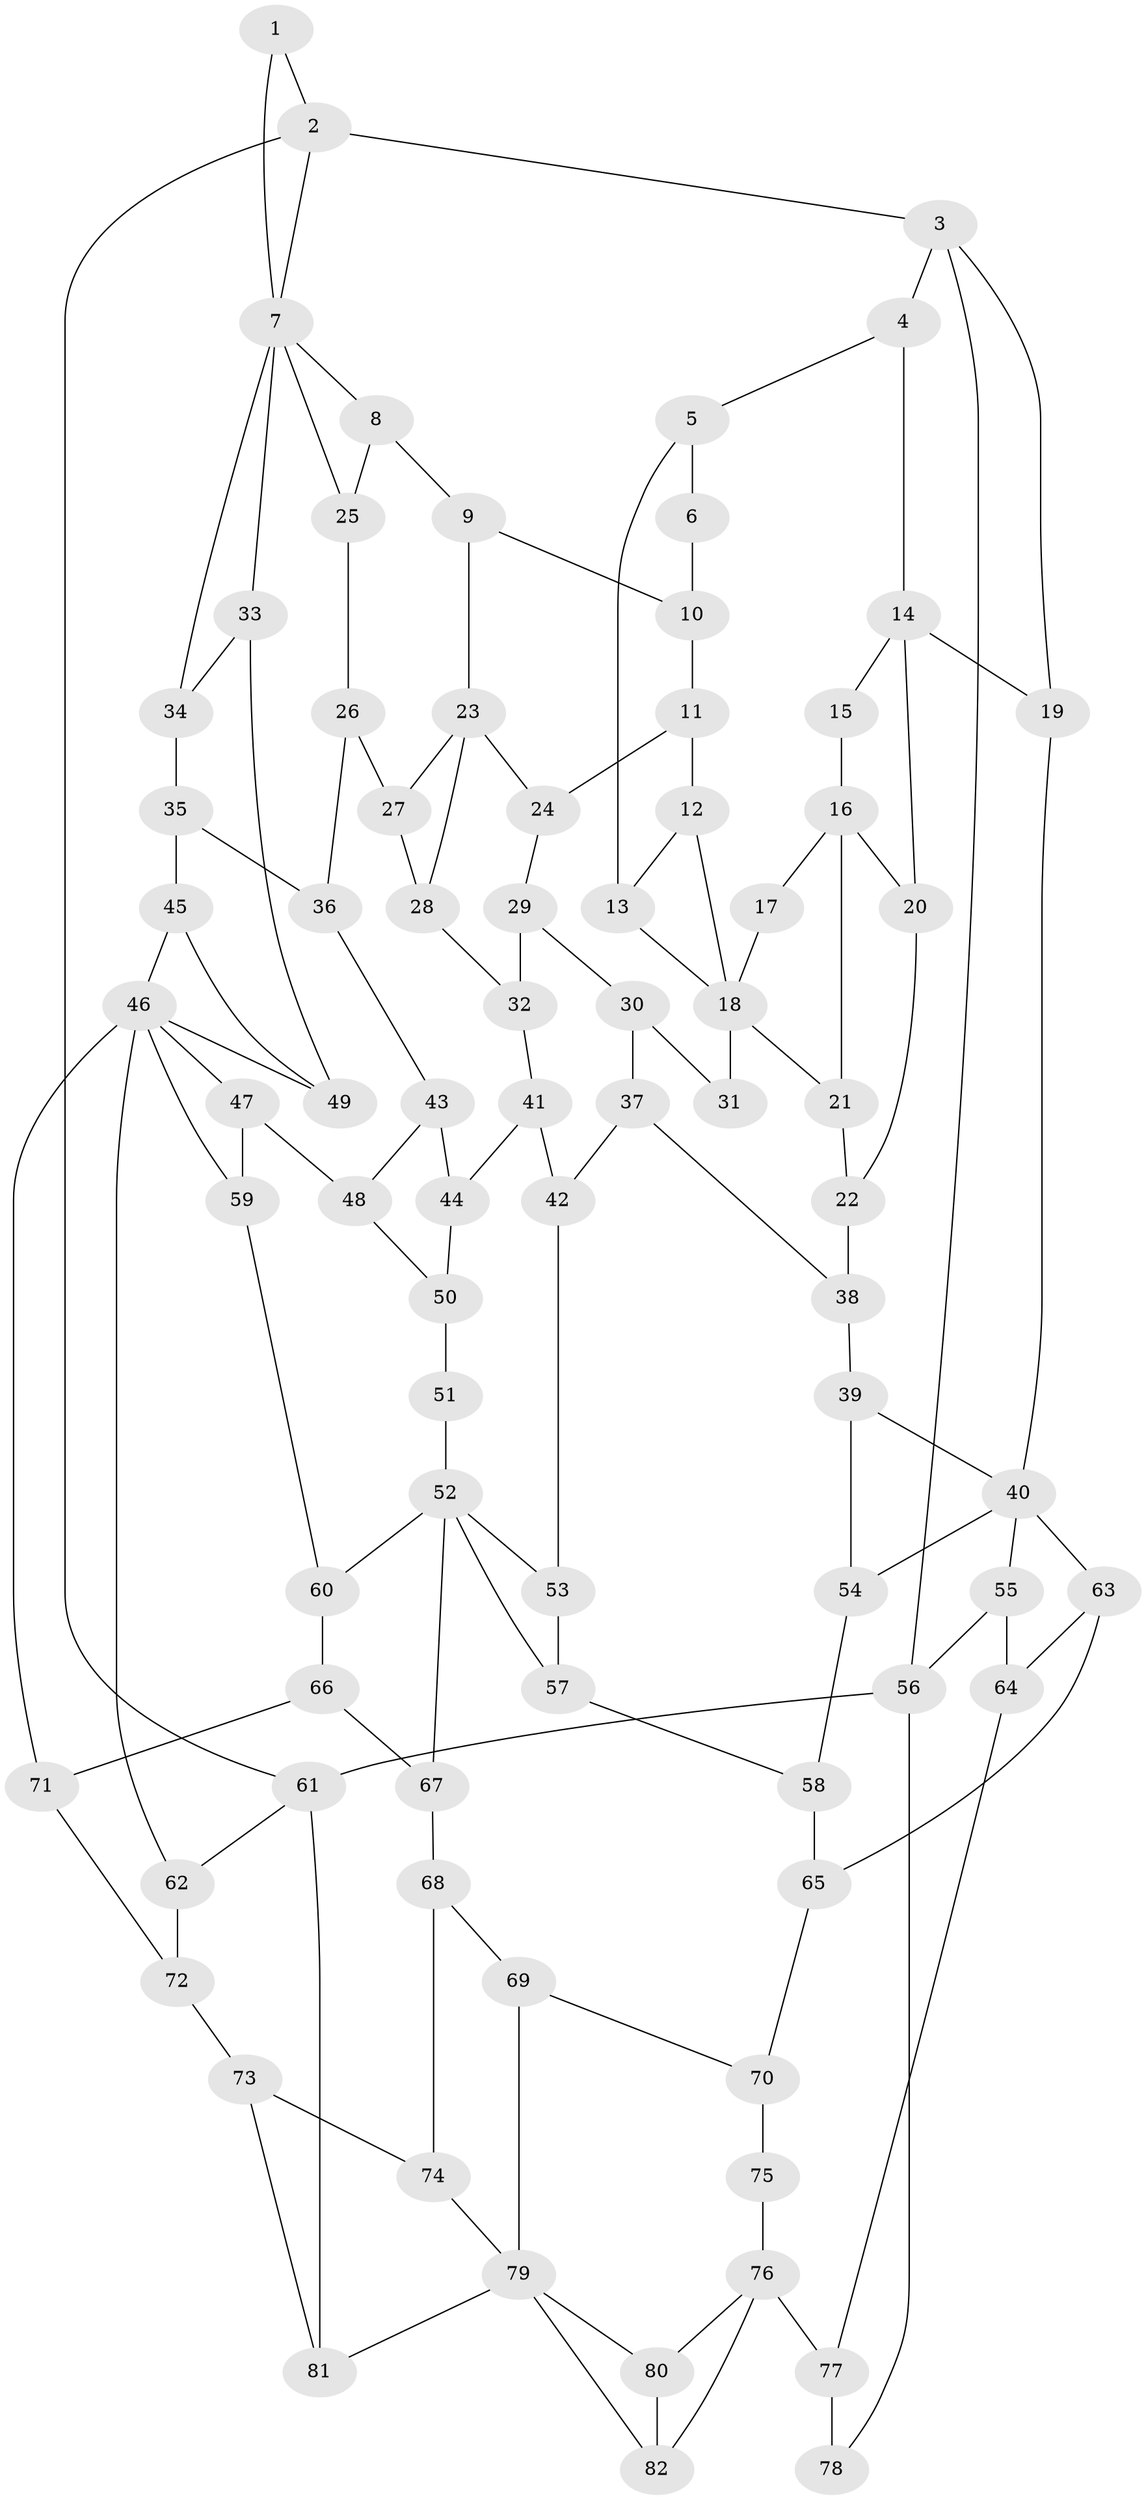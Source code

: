 // original degree distribution, {3: 0.017241379310344827, 6: 0.23275862068965517, 5: 0.5, 4: 0.25}
// Generated by graph-tools (version 1.1) at 2025/54/03/04/25 22:54:46]
// undirected, 82 vertices, 130 edges
graph export_dot {
  node [color=gray90,style=filled];
  1;
  2;
  3;
  4;
  5;
  6;
  7;
  8;
  9;
  10;
  11;
  12;
  13;
  14;
  15;
  16;
  17;
  18;
  19;
  20;
  21;
  22;
  23;
  24;
  25;
  26;
  27;
  28;
  29;
  30;
  31;
  32;
  33;
  34;
  35;
  36;
  37;
  38;
  39;
  40;
  41;
  42;
  43;
  44;
  45;
  46;
  47;
  48;
  49;
  50;
  51;
  52;
  53;
  54;
  55;
  56;
  57;
  58;
  59;
  60;
  61;
  62;
  63;
  64;
  65;
  66;
  67;
  68;
  69;
  70;
  71;
  72;
  73;
  74;
  75;
  76;
  77;
  78;
  79;
  80;
  81;
  82;
  1 -- 2 [weight=1.0];
  1 -- 7 [weight=1.0];
  2 -- 3 [weight=1.0];
  2 -- 7 [weight=1.0];
  2 -- 61 [weight=1.0];
  3 -- 4 [weight=1.0];
  3 -- 19 [weight=1.0];
  3 -- 56 [weight=1.0];
  4 -- 5 [weight=1.0];
  4 -- 14 [weight=1.0];
  5 -- 6 [weight=1.0];
  5 -- 13 [weight=1.0];
  6 -- 10 [weight=1.0];
  7 -- 8 [weight=1.0];
  7 -- 25 [weight=1.0];
  7 -- 33 [weight=1.0];
  7 -- 34 [weight=1.0];
  8 -- 9 [weight=1.0];
  8 -- 25 [weight=1.0];
  9 -- 10 [weight=1.0];
  9 -- 23 [weight=1.0];
  10 -- 11 [weight=1.0];
  11 -- 12 [weight=1.0];
  11 -- 24 [weight=1.0];
  12 -- 13 [weight=1.0];
  12 -- 18 [weight=1.0];
  13 -- 18 [weight=1.0];
  14 -- 15 [weight=1.0];
  14 -- 19 [weight=2.0];
  14 -- 20 [weight=1.0];
  15 -- 16 [weight=2.0];
  16 -- 17 [weight=2.0];
  16 -- 20 [weight=1.0];
  16 -- 21 [weight=1.0];
  17 -- 18 [weight=1.0];
  18 -- 21 [weight=1.0];
  18 -- 31 [weight=2.0];
  19 -- 40 [weight=2.0];
  20 -- 22 [weight=1.0];
  21 -- 22 [weight=1.0];
  22 -- 38 [weight=1.0];
  23 -- 24 [weight=1.0];
  23 -- 27 [weight=1.0];
  23 -- 28 [weight=1.0];
  24 -- 29 [weight=1.0];
  25 -- 26 [weight=1.0];
  26 -- 27 [weight=1.0];
  26 -- 36 [weight=1.0];
  27 -- 28 [weight=1.0];
  28 -- 32 [weight=1.0];
  29 -- 30 [weight=1.0];
  29 -- 32 [weight=1.0];
  30 -- 31 [weight=1.0];
  30 -- 37 [weight=1.0];
  32 -- 41 [weight=1.0];
  33 -- 34 [weight=1.0];
  33 -- 49 [weight=1.0];
  34 -- 35 [weight=1.0];
  35 -- 36 [weight=1.0];
  35 -- 45 [weight=1.0];
  36 -- 43 [weight=1.0];
  37 -- 38 [weight=1.0];
  37 -- 42 [weight=1.0];
  38 -- 39 [weight=1.0];
  39 -- 40 [weight=1.0];
  39 -- 54 [weight=1.0];
  40 -- 54 [weight=1.0];
  40 -- 55 [weight=1.0];
  40 -- 63 [weight=1.0];
  41 -- 42 [weight=1.0];
  41 -- 44 [weight=1.0];
  42 -- 53 [weight=1.0];
  43 -- 44 [weight=1.0];
  43 -- 48 [weight=1.0];
  44 -- 50 [weight=1.0];
  45 -- 46 [weight=1.0];
  45 -- 49 [weight=1.0];
  46 -- 47 [weight=1.0];
  46 -- 49 [weight=1.0];
  46 -- 59 [weight=1.0];
  46 -- 62 [weight=1.0];
  46 -- 71 [weight=1.0];
  47 -- 48 [weight=1.0];
  47 -- 59 [weight=1.0];
  48 -- 50 [weight=1.0];
  50 -- 51 [weight=1.0];
  51 -- 52 [weight=2.0];
  52 -- 53 [weight=1.0];
  52 -- 57 [weight=1.0];
  52 -- 60 [weight=1.0];
  52 -- 67 [weight=1.0];
  53 -- 57 [weight=1.0];
  54 -- 58 [weight=1.0];
  55 -- 56 [weight=1.0];
  55 -- 64 [weight=1.0];
  56 -- 61 [weight=1.0];
  56 -- 78 [weight=1.0];
  57 -- 58 [weight=1.0];
  58 -- 65 [weight=1.0];
  59 -- 60 [weight=1.0];
  60 -- 66 [weight=1.0];
  61 -- 62 [weight=1.0];
  61 -- 81 [weight=1.0];
  62 -- 72 [weight=1.0];
  63 -- 64 [weight=1.0];
  63 -- 65 [weight=1.0];
  64 -- 77 [weight=1.0];
  65 -- 70 [weight=1.0];
  66 -- 67 [weight=1.0];
  66 -- 71 [weight=1.0];
  67 -- 68 [weight=1.0];
  68 -- 69 [weight=1.0];
  68 -- 74 [weight=1.0];
  69 -- 70 [weight=1.0];
  69 -- 79 [weight=2.0];
  70 -- 75 [weight=1.0];
  71 -- 72 [weight=1.0];
  72 -- 73 [weight=1.0];
  73 -- 74 [weight=1.0];
  73 -- 81 [weight=1.0];
  74 -- 79 [weight=1.0];
  75 -- 76 [weight=2.0];
  76 -- 77 [weight=2.0];
  76 -- 80 [weight=1.0];
  76 -- 82 [weight=1.0];
  77 -- 78 [weight=2.0];
  79 -- 80 [weight=1.0];
  79 -- 81 [weight=1.0];
  79 -- 82 [weight=1.0];
  80 -- 82 [weight=1.0];
}
